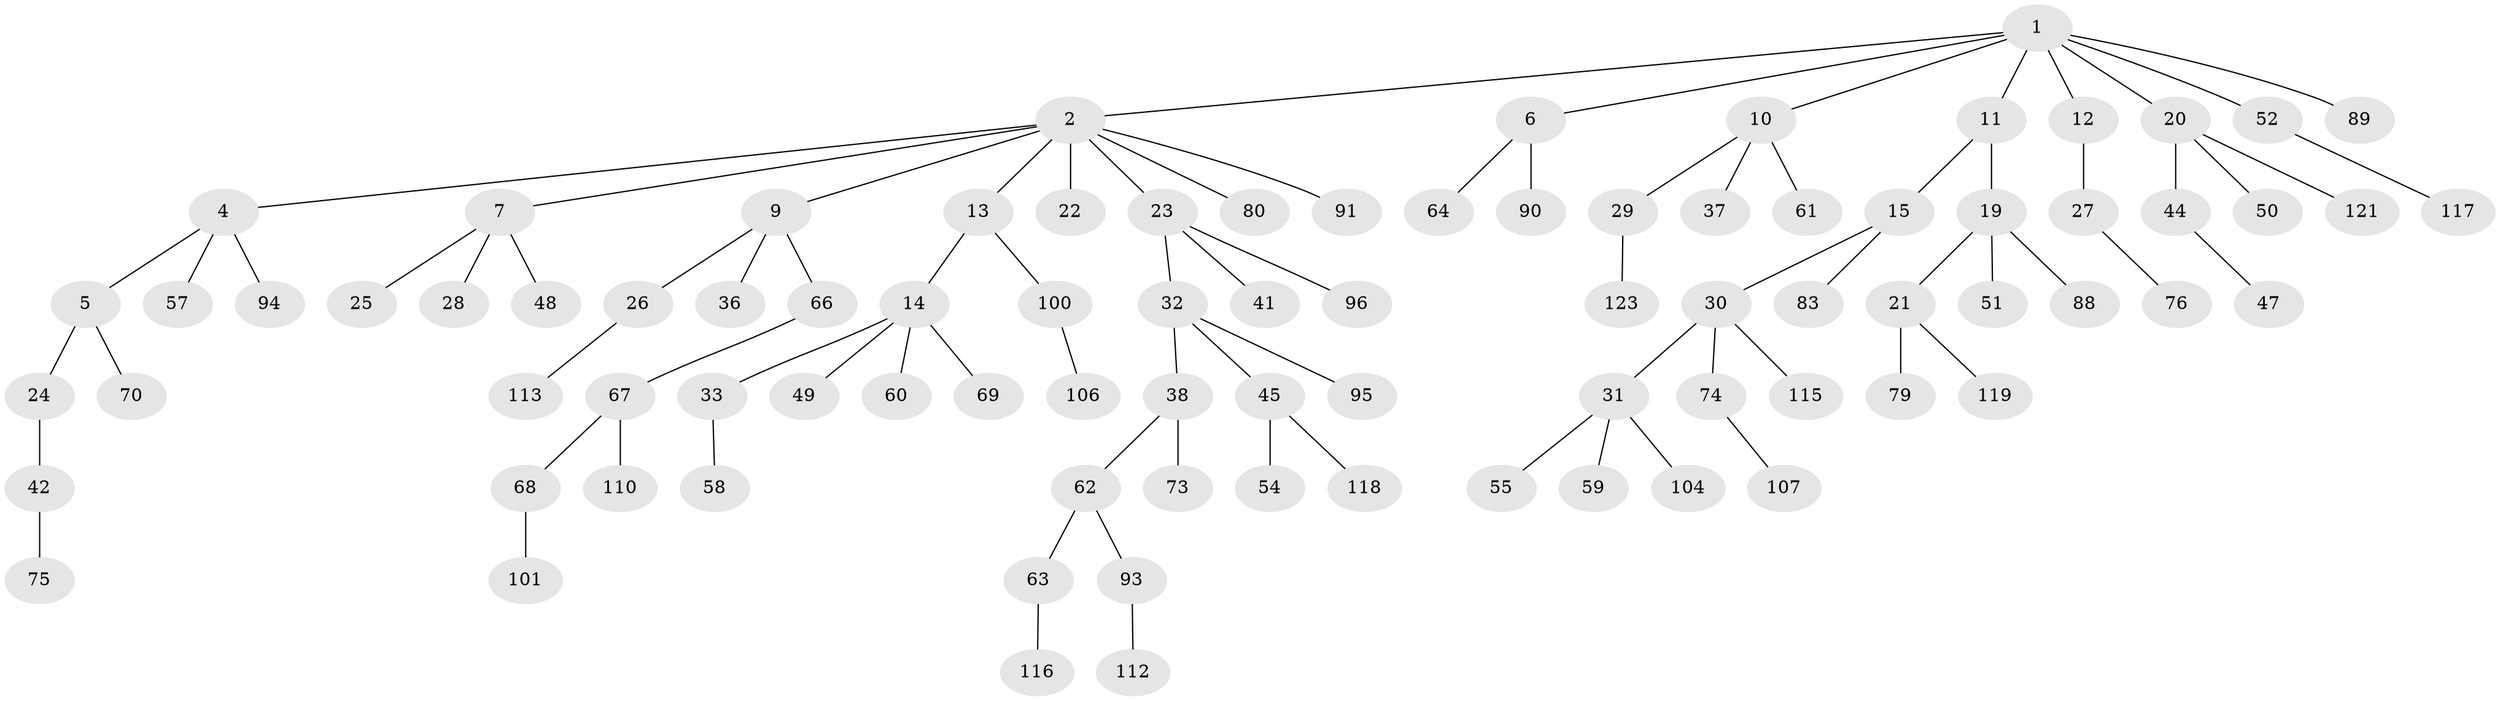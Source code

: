 // original degree distribution, {4: 0.08870967741935484, 6: 0.016129032258064516, 5: 0.03225806451612903, 3: 0.16129032258064516, 2: 0.18548387096774194, 1: 0.5161290322580645}
// Generated by graph-tools (version 1.1) at 2025/11/02/27/25 16:11:28]
// undirected, 86 vertices, 85 edges
graph export_dot {
graph [start="1"]
  node [color=gray90,style=filled];
  1 [super="+8"];
  2 [super="+3"];
  4 [super="+97"];
  5;
  6;
  7 [super="+17"];
  9 [super="+16"];
  10 [super="+18"];
  11;
  12;
  13 [super="+109"];
  14 [super="+39"];
  15;
  19 [super="+34"];
  20;
  21 [super="+92"];
  22;
  23 [super="+35"];
  24 [super="+114"];
  25;
  26 [super="+46"];
  27 [super="+77"];
  28;
  29 [super="+65"];
  30 [super="+56"];
  31 [super="+53"];
  32 [super="+111"];
  33;
  36 [super="+108"];
  37 [super="+43"];
  38 [super="+40"];
  41 [super="+71"];
  42 [super="+78"];
  44 [super="+81"];
  45 [super="+82"];
  47 [super="+84"];
  48;
  49;
  50;
  51;
  52 [super="+103"];
  54 [super="+102"];
  55 [super="+87"];
  57;
  58 [super="+72"];
  59;
  60;
  61;
  62;
  63;
  64;
  66 [super="+85"];
  67;
  68;
  69;
  70 [super="+86"];
  73;
  74 [super="+124"];
  75;
  76;
  79;
  80;
  83 [super="+98"];
  88;
  89;
  90 [super="+99"];
  91;
  93 [super="+120"];
  94;
  95 [super="+105"];
  96;
  100;
  101;
  104;
  106;
  107;
  110 [super="+122"];
  112;
  113;
  115;
  116;
  117;
  118;
  119;
  121;
  123;
  1 -- 2;
  1 -- 6;
  1 -- 52;
  1 -- 20;
  1 -- 89;
  1 -- 10;
  1 -- 11;
  1 -- 12;
  2 -- 4;
  2 -- 7;
  2 -- 13;
  2 -- 22;
  2 -- 80;
  2 -- 23;
  2 -- 9;
  2 -- 91;
  4 -- 5;
  4 -- 57;
  4 -- 94;
  5 -- 24;
  5 -- 70;
  6 -- 64;
  6 -- 90;
  7 -- 48;
  7 -- 25;
  7 -- 28;
  9 -- 26;
  9 -- 36;
  9 -- 66;
  10 -- 29;
  10 -- 37;
  10 -- 61;
  11 -- 15;
  11 -- 19;
  12 -- 27;
  13 -- 14;
  13 -- 100;
  14 -- 33;
  14 -- 69;
  14 -- 49;
  14 -- 60;
  15 -- 30;
  15 -- 83;
  19 -- 21;
  19 -- 51;
  19 -- 88;
  20 -- 44;
  20 -- 50;
  20 -- 121;
  21 -- 79;
  21 -- 119;
  23 -- 32;
  23 -- 96;
  23 -- 41;
  24 -- 42;
  26 -- 113;
  27 -- 76;
  29 -- 123;
  30 -- 31;
  30 -- 74;
  30 -- 115;
  31 -- 55;
  31 -- 104;
  31 -- 59;
  32 -- 38;
  32 -- 45;
  32 -- 95;
  33 -- 58;
  38 -- 62;
  38 -- 73;
  42 -- 75;
  44 -- 47;
  45 -- 54;
  45 -- 118;
  52 -- 117;
  62 -- 63;
  62 -- 93;
  63 -- 116;
  66 -- 67;
  67 -- 68;
  67 -- 110;
  68 -- 101;
  74 -- 107;
  93 -- 112;
  100 -- 106;
}

